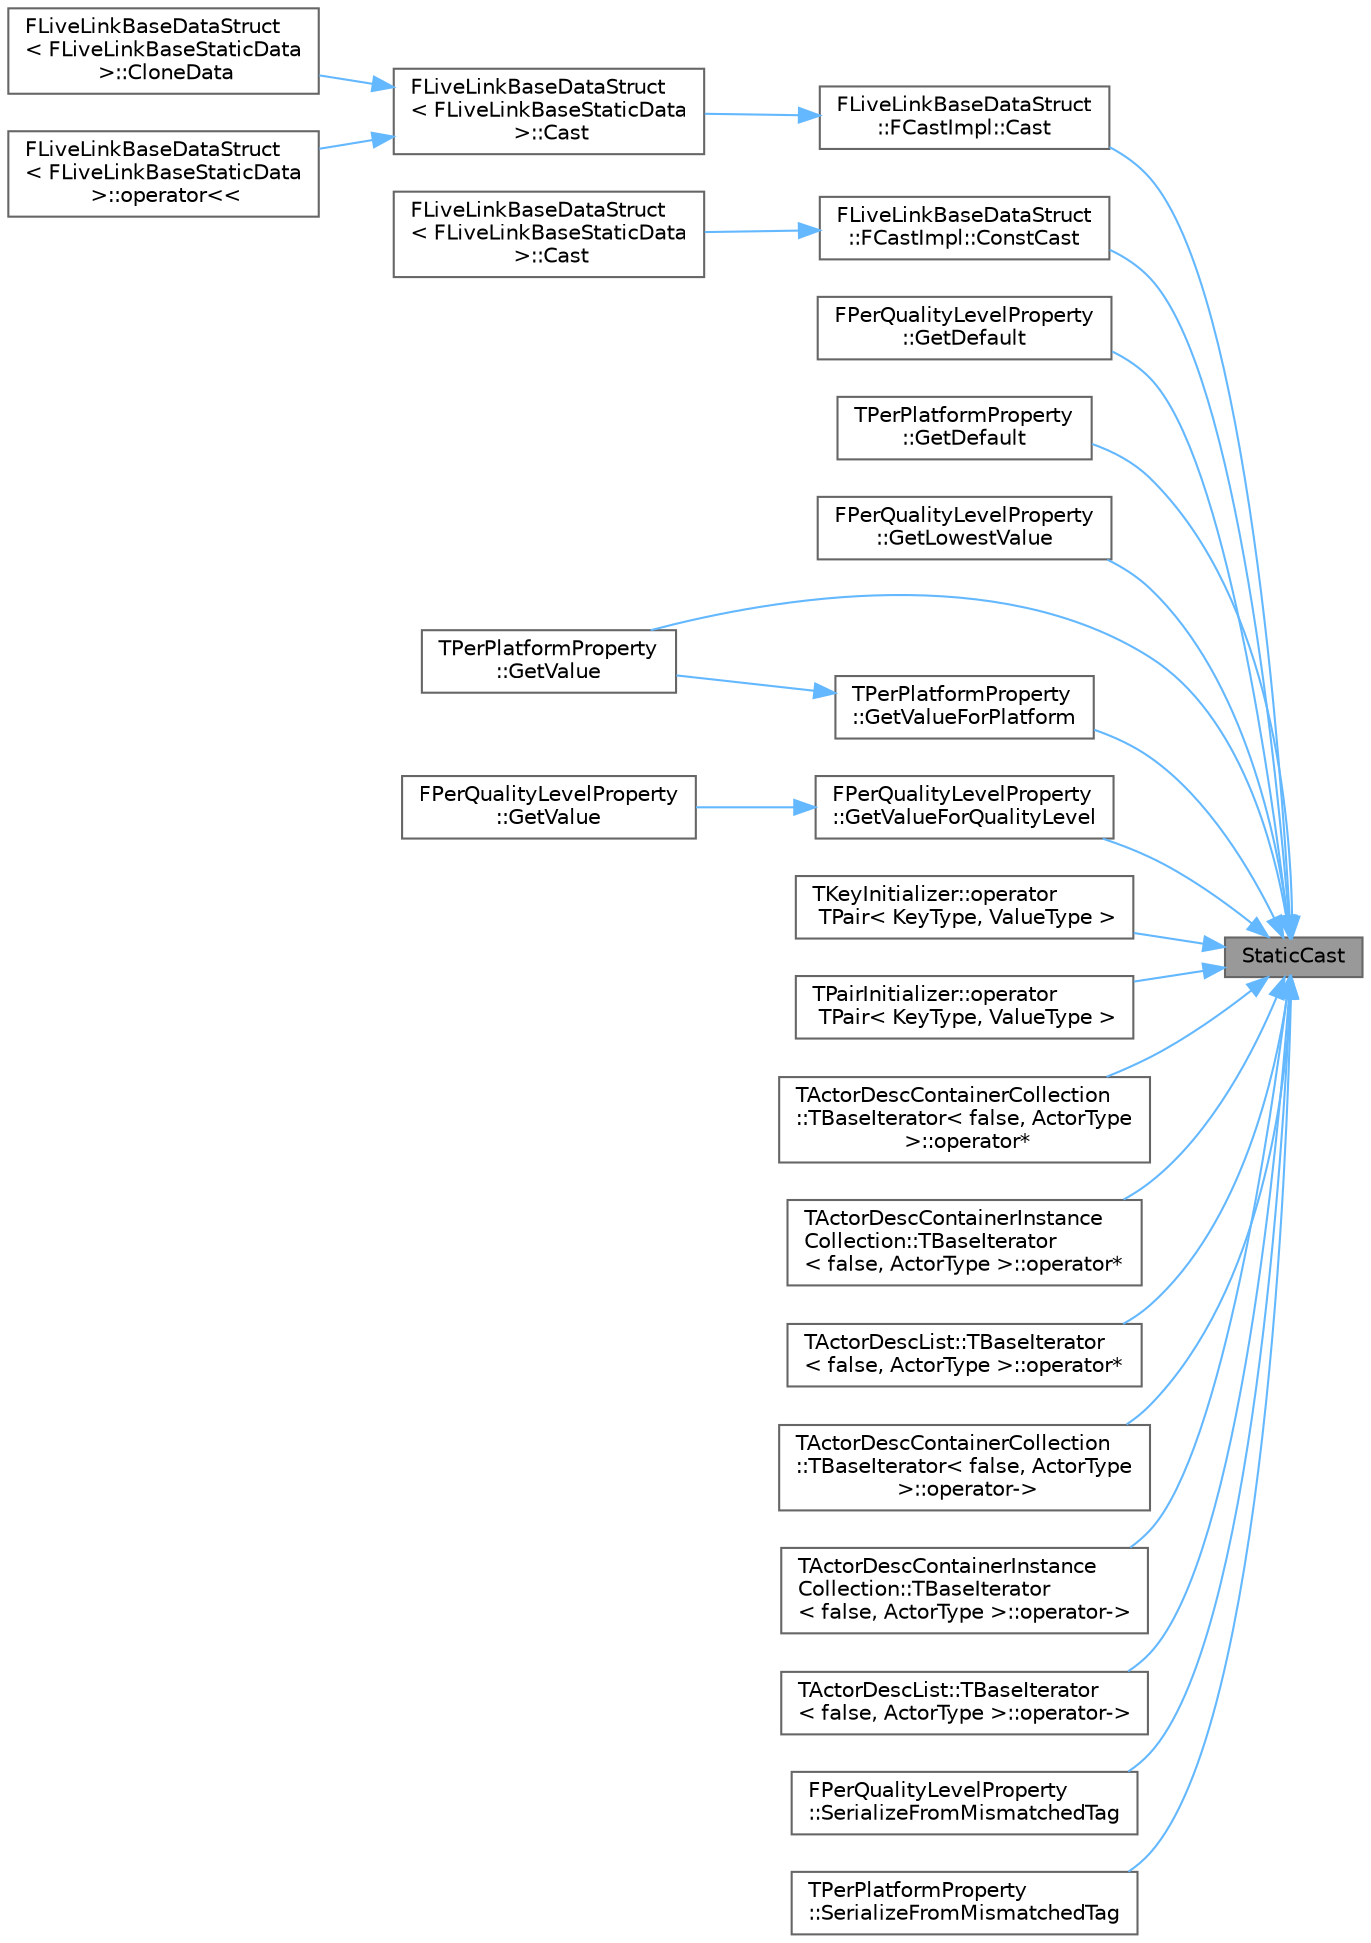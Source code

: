 digraph "StaticCast"
{
 // INTERACTIVE_SVG=YES
 // LATEX_PDF_SIZE
  bgcolor="transparent";
  edge [fontname=Helvetica,fontsize=10,labelfontname=Helvetica,labelfontsize=10];
  node [fontname=Helvetica,fontsize=10,shape=box,height=0.2,width=0.4];
  rankdir="RL";
  Node1 [id="Node000001",label="StaticCast",height=0.2,width=0.4,color="gray40", fillcolor="grey60", style="filled", fontcolor="black",tooltip="This exists to avoid a Visual Studio bug where using a cast to forward an rvalue reference array argu..."];
  Node1 -> Node2 [id="edge1_Node000001_Node000002",dir="back",color="steelblue1",style="solid",tooltip=" "];
  Node2 [id="Node000002",label="FLiveLinkBaseDataStruct\l::FCastImpl::Cast",height=0.2,width=0.4,color="grey40", fillcolor="white", style="filled",URL="$de/d49/structFLiveLinkBaseDataStruct_1_1FCastImpl.html#a9f538d328c843014dc526087d5d0659a",tooltip=" "];
  Node2 -> Node3 [id="edge2_Node000002_Node000003",dir="back",color="steelblue1",style="solid",tooltip=" "];
  Node3 [id="Node000003",label="FLiveLinkBaseDataStruct\l\< FLiveLinkBaseStaticData\l \>::Cast",height=0.2,width=0.4,color="grey40", fillcolor="white", style="filled",URL="$d2/d86/classFLiveLinkBaseDataStruct.html#add2098fb9d67c6e74e385f11ec4b0c51",tooltip=" "];
  Node3 -> Node4 [id="edge3_Node000003_Node000004",dir="back",color="steelblue1",style="solid",tooltip=" "];
  Node4 [id="Node000004",label="FLiveLinkBaseDataStruct\l\< FLiveLinkBaseStaticData\l \>::CloneData",height=0.2,width=0.4,color="grey40", fillcolor="white", style="filled",URL="$d2/d86/classFLiveLinkBaseDataStruct.html#aa21e6c40fc596cac365212c8cb653ff4",tooltip=" "];
  Node3 -> Node5 [id="edge4_Node000003_Node000005",dir="back",color="steelblue1",style="solid",tooltip=" "];
  Node5 [id="Node000005",label="FLiveLinkBaseDataStruct\l\< FLiveLinkBaseStaticData\l \>::operator\<\<",height=0.2,width=0.4,color="grey40", fillcolor="white", style="filled",URL="$d2/d86/classFLiveLinkBaseDataStruct.html#a44490be9f84c12d2e8645e6160639109",tooltip=" "];
  Node1 -> Node6 [id="edge5_Node000001_Node000006",dir="back",color="steelblue1",style="solid",tooltip=" "];
  Node6 [id="Node000006",label="FLiveLinkBaseDataStruct\l::FCastImpl::ConstCast",height=0.2,width=0.4,color="grey40", fillcolor="white", style="filled",URL="$de/d49/structFLiveLinkBaseDataStruct_1_1FCastImpl.html#a78a546d97d83aa2c5c406e74c2391b44",tooltip=" "];
  Node6 -> Node7 [id="edge6_Node000006_Node000007",dir="back",color="steelblue1",style="solid",tooltip=" "];
  Node7 [id="Node000007",label="FLiveLinkBaseDataStruct\l\< FLiveLinkBaseStaticData\l \>::Cast",height=0.2,width=0.4,color="grey40", fillcolor="white", style="filled",URL="$d2/d86/classFLiveLinkBaseDataStruct.html#a4c494bac520ec732683ab81e7db0c32e",tooltip=" "];
  Node1 -> Node8 [id="edge7_Node000001_Node000008",dir="back",color="steelblue1",style="solid",tooltip=" "];
  Node8 [id="Node000008",label="FPerQualityLevelProperty\l::GetDefault",height=0.2,width=0.4,color="grey40", fillcolor="white", style="filled",URL="$d0/d4d/structFPerQualityLevelProperty.html#ad2b12d0235566c81ca4d42f507a84216",tooltip=" "];
  Node1 -> Node9 [id="edge8_Node000001_Node000009",dir="back",color="steelblue1",style="solid",tooltip=" "];
  Node9 [id="Node000009",label="TPerPlatformProperty\l::GetDefault",height=0.2,width=0.4,color="grey40", fillcolor="white", style="filled",URL="$d2/d03/structTPerPlatformProperty.html#a8a990e5bea7c93025ba6f040b74f6bf4",tooltip=" "];
  Node1 -> Node10 [id="edge9_Node000001_Node000010",dir="back",color="steelblue1",style="solid",tooltip=" "];
  Node10 [id="Node000010",label="FPerQualityLevelProperty\l::GetLowestValue",height=0.2,width=0.4,color="grey40", fillcolor="white", style="filled",URL="$d0/d4d/structFPerQualityLevelProperty.html#a341a841c4027fad247e1129bfd14840e",tooltip=" "];
  Node1 -> Node11 [id="edge10_Node000001_Node000011",dir="back",color="steelblue1",style="solid",tooltip=" "];
  Node11 [id="Node000011",label="TPerPlatformProperty\l::GetValue",height=0.2,width=0.4,color="grey40", fillcolor="white", style="filled",URL="$d2/d03/structTPerPlatformProperty.html#af39a989186d0640e155561257cfb99fa",tooltip=" "];
  Node1 -> Node12 [id="edge11_Node000001_Node000012",dir="back",color="steelblue1",style="solid",tooltip=" "];
  Node12 [id="Node000012",label="TPerPlatformProperty\l::GetValueForPlatform",height=0.2,width=0.4,color="grey40", fillcolor="white", style="filled",URL="$d2/d03/structTPerPlatformProperty.html#ac18904f2df4ae64acf081756a02b3462",tooltip="Get the value for the given platform (using standard \"ini\" name, so Windows, not Win64 or WindowsClie..."];
  Node12 -> Node11 [id="edge12_Node000012_Node000011",dir="back",color="steelblue1",style="solid",tooltip=" "];
  Node1 -> Node13 [id="edge13_Node000001_Node000013",dir="back",color="steelblue1",style="solid",tooltip=" "];
  Node13 [id="Node000013",label="FPerQualityLevelProperty\l::GetValueForQualityLevel",height=0.2,width=0.4,color="grey40", fillcolor="white", style="filled",URL="$d0/d4d/structFPerQualityLevelProperty.html#a6b7414436a97d757d71935767d2afefa",tooltip=" "];
  Node13 -> Node14 [id="edge14_Node000013_Node000014",dir="back",color="steelblue1",style="solid",tooltip=" "];
  Node14 [id="Node000014",label="FPerQualityLevelProperty\l::GetValue",height=0.2,width=0.4,color="grey40", fillcolor="white", style="filled",URL="$d0/d4d/structFPerQualityLevelProperty.html#a49b7fb733aa20a4dcf05b48e0637afd9",tooltip=" "];
  Node1 -> Node15 [id="edge15_Node000001_Node000015",dir="back",color="steelblue1",style="solid",tooltip=" "];
  Node15 [id="Node000015",label="TKeyInitializer::operator\l TPair\< KeyType, ValueType \>",height=0.2,width=0.4,color="grey40", fillcolor="white", style="filled",URL="$df/dcb/classTKeyInitializer.html#aacc9e68512997319e52987cdb1baa646",tooltip=" "];
  Node1 -> Node16 [id="edge16_Node000001_Node000016",dir="back",color="steelblue1",style="solid",tooltip=" "];
  Node16 [id="Node000016",label="TPairInitializer::operator\l TPair\< KeyType, ValueType \>",height=0.2,width=0.4,color="grey40", fillcolor="white", style="filled",URL="$d1/df4/classTPairInitializer.html#a3a2f2237a36a07cbbe257ebfb8b3c794",tooltip=" "];
  Node1 -> Node17 [id="edge17_Node000001_Node000017",dir="back",color="steelblue1",style="solid",tooltip=" "];
  Node17 [id="Node000017",label="TActorDescContainerCollection\l::TBaseIterator\< false, ActorType\l \>::operator*",height=0.2,width=0.4,color="grey40", fillcolor="white", style="filled",URL="$d0/d8c/classTActorDescContainerCollection_1_1TBaseIterator.html#ade69a3ee38860ede0da49c58c9513b0e",tooltip=" "];
  Node1 -> Node18 [id="edge18_Node000001_Node000018",dir="back",color="steelblue1",style="solid",tooltip=" "];
  Node18 [id="Node000018",label="TActorDescContainerInstance\lCollection::TBaseIterator\l\< false, ActorType \>::operator*",height=0.2,width=0.4,color="grey40", fillcolor="white", style="filled",URL="$dd/da4/classTActorDescContainerInstanceCollection_1_1TBaseIterator.html#a75ed9a1ffacb45b8fc1df50cfd716862",tooltip=" "];
  Node1 -> Node19 [id="edge19_Node000001_Node000019",dir="back",color="steelblue1",style="solid",tooltip=" "];
  Node19 [id="Node000019",label="TActorDescList::TBaseIterator\l\< false, ActorType \>::operator*",height=0.2,width=0.4,color="grey40", fillcolor="white", style="filled",URL="$d8/d7a/classTActorDescList_1_1TBaseIterator.html#a6d59d4a70c7fff70399d8afedce468d0",tooltip=" "];
  Node1 -> Node20 [id="edge20_Node000001_Node000020",dir="back",color="steelblue1",style="solid",tooltip=" "];
  Node20 [id="Node000020",label="TActorDescContainerCollection\l::TBaseIterator\< false, ActorType\l \>::operator-\>",height=0.2,width=0.4,color="grey40", fillcolor="white", style="filled",URL="$d0/d8c/classTActorDescContainerCollection_1_1TBaseIterator.html#a5000fc74f385e116b4fb87ac7e3766dc",tooltip=" "];
  Node1 -> Node21 [id="edge21_Node000001_Node000021",dir="back",color="steelblue1",style="solid",tooltip=" "];
  Node21 [id="Node000021",label="TActorDescContainerInstance\lCollection::TBaseIterator\l\< false, ActorType \>::operator-\>",height=0.2,width=0.4,color="grey40", fillcolor="white", style="filled",URL="$dd/da4/classTActorDescContainerInstanceCollection_1_1TBaseIterator.html#a43a0e2e30c661b02e0b341fe7027ca73",tooltip=" "];
  Node1 -> Node22 [id="edge22_Node000001_Node000022",dir="back",color="steelblue1",style="solid",tooltip=" "];
  Node22 [id="Node000022",label="TActorDescList::TBaseIterator\l\< false, ActorType \>::operator-\>",height=0.2,width=0.4,color="grey40", fillcolor="white", style="filled",URL="$d8/d7a/classTActorDescList_1_1TBaseIterator.html#a1858ae245f93684dca8a6f395200f0c6",tooltip=" "];
  Node1 -> Node23 [id="edge23_Node000001_Node000023",dir="back",color="steelblue1",style="solid",tooltip=" "];
  Node23 [id="Node000023",label="FPerQualityLevelProperty\l::SerializeFromMismatchedTag",height=0.2,width=0.4,color="grey40", fillcolor="white", style="filled",URL="$d0/d4d/structFPerQualityLevelProperty.html#a15bbae65d059866d421edeaa2b1084f1",tooltip=" "];
  Node1 -> Node24 [id="edge24_Node000001_Node000024",dir="back",color="steelblue1",style="solid",tooltip=" "];
  Node24 [id="Node000024",label="TPerPlatformProperty\l::SerializeFromMismatchedTag",height=0.2,width=0.4,color="grey40", fillcolor="white", style="filled",URL="$d2/d03/structTPerPlatformProperty.html#acc4c9a49209aef3d3ad46582dca07551",tooltip=" "];
}
